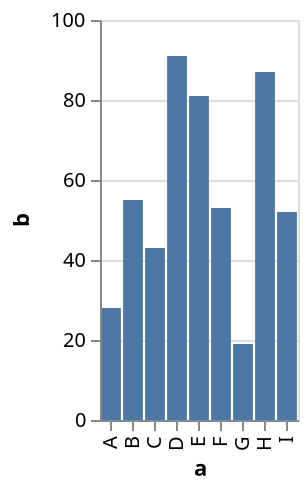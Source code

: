 {
  "$schema": "https://vega.github.io/schema/vega/v3.json",
  "description": "A simple bar chart with embedded data.",
  "autosize": "pad",
  "padding": 5,
  "height": 200,
  "style": "cell",
  "data": [
    {
      "name": "source_0",
      "values": [
        {"a": "A", "b": 28},
        {"a": "B", "b": 55},
        {"a": "C", "b": 43},
        {"a": "D", "b": 91},
        {"a": "E", "b": 81},
        {"a": "F", "b": 53},
        {"a": "G", "b": 19},
        {"a": "H", "b": 87},
        {"a": "I", "b": 52}
      ]
    },
    {
      "name": "data_0",
      "source": "source_0",
      "transform": [
        {"type": "formula", "expr": "toNumber(datum[\"b\"])", "as": "b"},
        {
          "type": "filter",
          "expr": "datum[\"b\"] !== null && !isNaN(datum[\"b\"])"
        }
      ]
    }
  ],
  "signals": [
    {"name": "x_step", "value": 11},
    {
      "name": "width",
      "update": "bandspace(domain('x').length, 0.1, 0.05) * x_step"
    }
  ],
  "marks": [
    {
      "name": "marks",
      "type": "rect",
      "style": ["bar"],
      "from": {"data": "data_0"},
      "encode": {
        "update": {
          "fill": {"value": "#4c78a8"},
          "x": {"scale": "x", "field": "a"},
          "width": {"scale": "x", "band": true},
          "y": {"scale": "y", "field": "b"},
          "y2": {"scale": "y", "value": 0}
        }
      }
    }
  ],
  "scales": [
    {
      "name": "x",
      "type": "band",
      "domain": {"data": "data_0", "field": "a", "sort": true},
      "range": {"step": {"signal": "x_step"}},
      "paddingInner": 0.1,
      "paddingOuter": 0.05
    },
    {
      "name": "y",
      "type": "linear",
      "domain": {"data": "data_0", "field": "b"},
      "range": [{"signal": "height"}, 0],
      "nice": true,
      "zero": true
    }
  ],
  "axes": [
    {
      "scale": "x",
      "orient": "bottom",
      "grid": false,
      "title": "a",
      "labelBaseline": "middle",
      "labelAngle": 270,
      "labelAlign": "right",
      "labelOverlap": true,
      "zindex": 1
    },
    {
      "scale": "y",
      "orient": "left",
      "grid": false,
      "title": "b",
      "labelOverlap": true,
      "tickCount": {"signal": "ceil(height/40)"},
      "zindex": 1
    },
    {
      "scale": "y",
      "orient": "left",
      "grid": true,
      "tickCount": {"signal": "ceil(height/40)"},
      "gridScale": "x",
      "domain": false,
      "labels": false,
      "maxExtent": 0,
      "minExtent": 0,
      "ticks": false,
      "zindex": 0
    }
  ],
  "config": {"axisY": {"minExtent": 30}}
}
